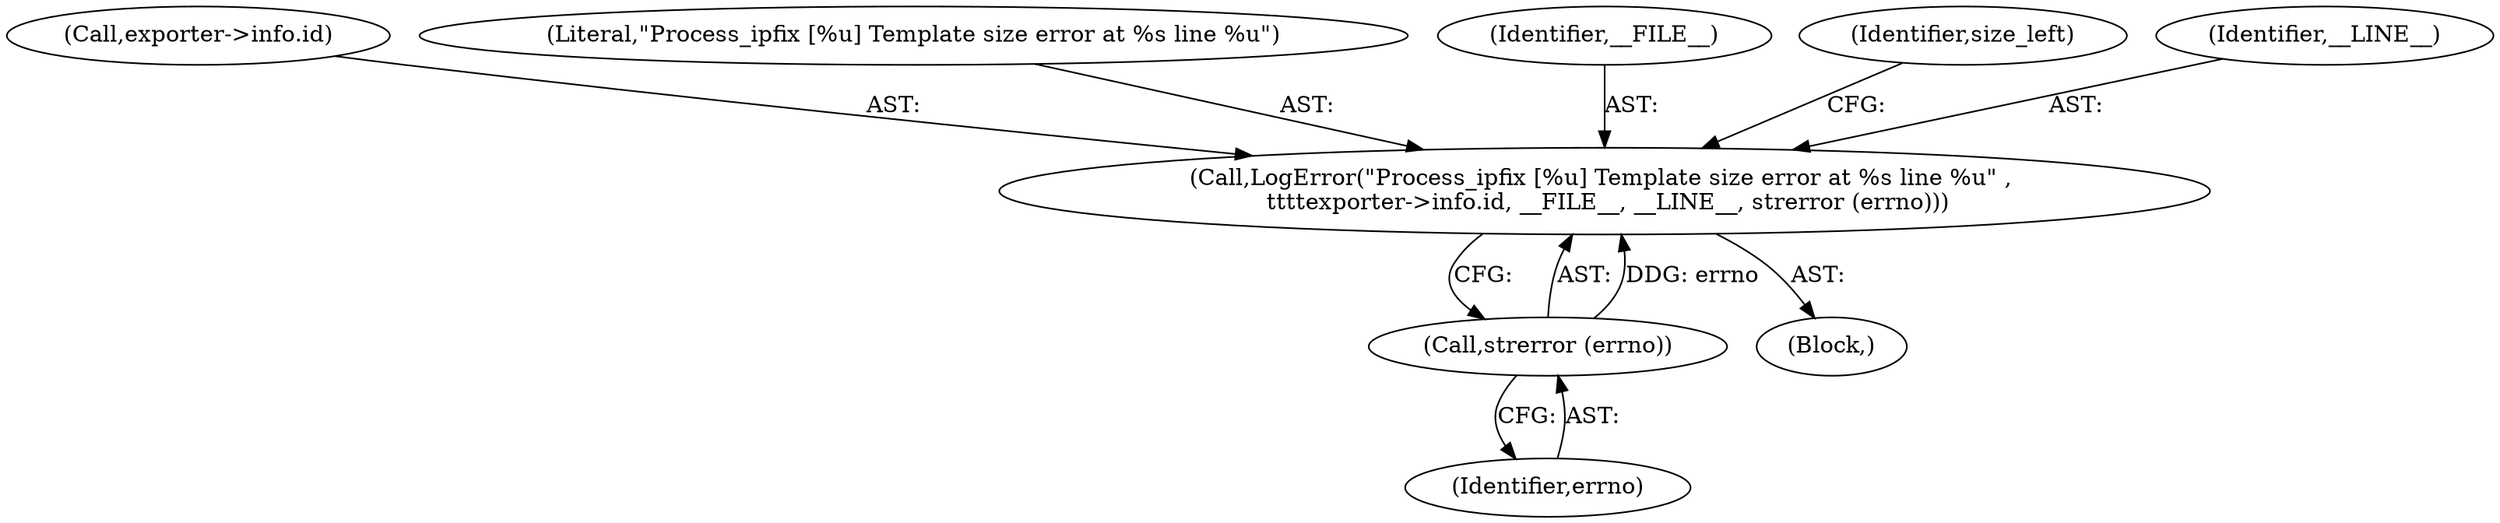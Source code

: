 digraph "0_nfdump_3b006ededaf351f1723aea6c727c9edd1b1fff9b@pointer" {
"1000131" [label="(Call,LogError(\"Process_ipfix [%u] Template size error at %s line %u\" , \n \t\t\t\texporter->info.id, __FILE__, __LINE__, strerror (errno)))"];
"1000140" [label="(Call,strerror (errno))"];
"1000131" [label="(Call,LogError(\"Process_ipfix [%u] Template size error at %s line %u\" , \n \t\t\t\texporter->info.id, __FILE__, __LINE__, strerror (errno)))"];
"1000133" [label="(Call,exporter->info.id)"];
"1000132" [label="(Literal,\"Process_ipfix [%u] Template size error at %s line %u\")"];
"1000140" [label="(Call,strerror (errno))"];
"1000138" [label="(Identifier,__FILE__)"];
"1000130" [label="(Block,)"];
"1000141" [label="(Identifier,errno)"];
"1000143" [label="(Identifier,size_left)"];
"1000139" [label="(Identifier,__LINE__)"];
"1000131" -> "1000130"  [label="AST: "];
"1000131" -> "1000140"  [label="CFG: "];
"1000132" -> "1000131"  [label="AST: "];
"1000133" -> "1000131"  [label="AST: "];
"1000138" -> "1000131"  [label="AST: "];
"1000139" -> "1000131"  [label="AST: "];
"1000140" -> "1000131"  [label="AST: "];
"1000143" -> "1000131"  [label="CFG: "];
"1000140" -> "1000131"  [label="DDG: errno"];
"1000140" -> "1000141"  [label="CFG: "];
"1000141" -> "1000140"  [label="AST: "];
}

